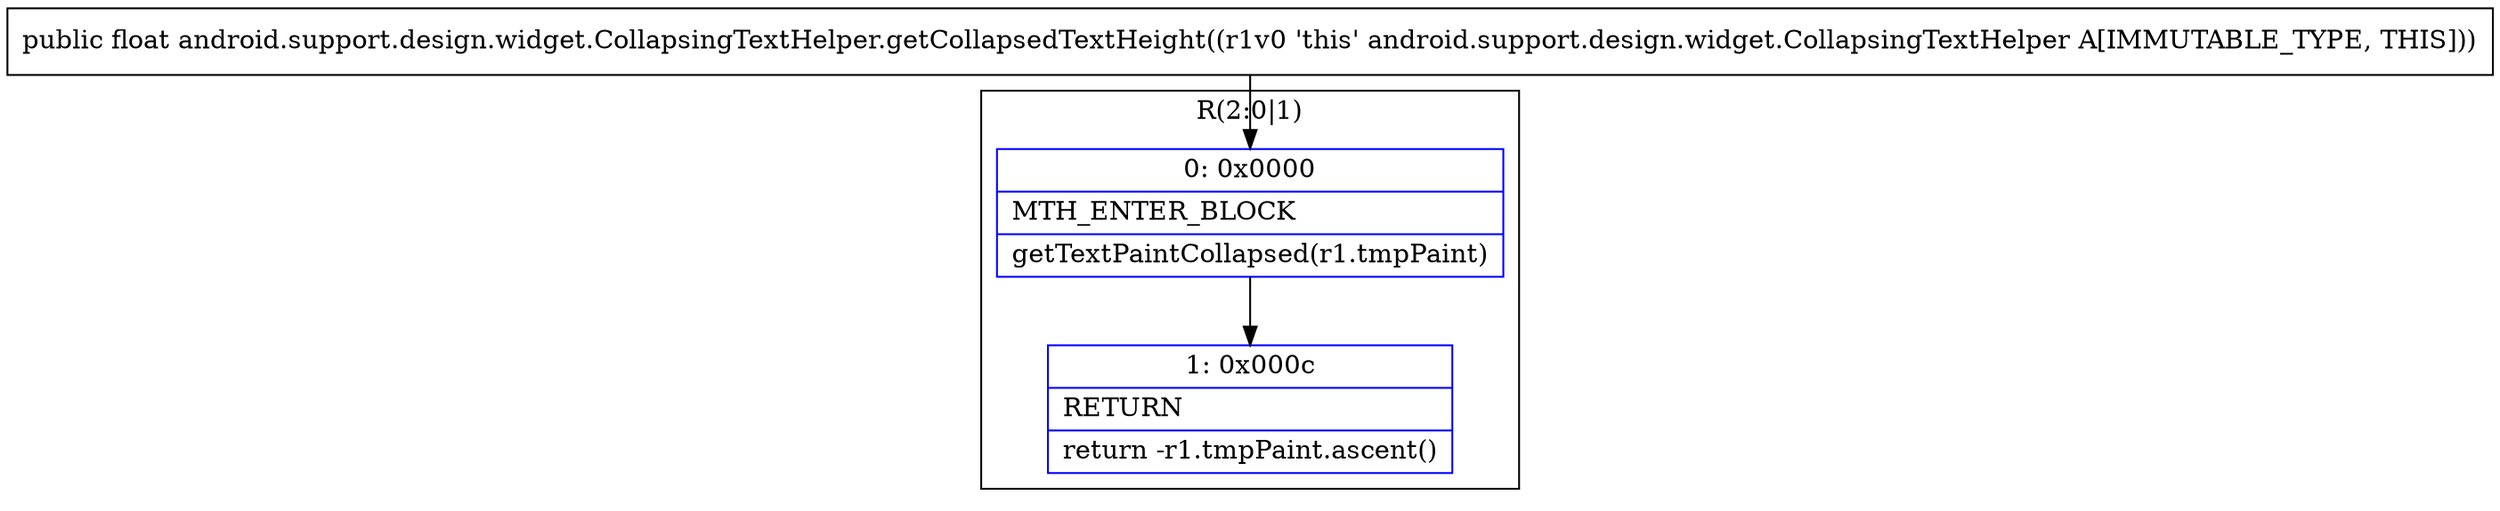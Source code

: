 digraph "CFG forandroid.support.design.widget.CollapsingTextHelper.getCollapsedTextHeight()F" {
subgraph cluster_Region_1643867812 {
label = "R(2:0|1)";
node [shape=record,color=blue];
Node_0 [shape=record,label="{0\:\ 0x0000|MTH_ENTER_BLOCK\l|getTextPaintCollapsed(r1.tmpPaint)\l}"];
Node_1 [shape=record,label="{1\:\ 0x000c|RETURN\l|return \-r1.tmpPaint.ascent()\l}"];
}
MethodNode[shape=record,label="{public float android.support.design.widget.CollapsingTextHelper.getCollapsedTextHeight((r1v0 'this' android.support.design.widget.CollapsingTextHelper A[IMMUTABLE_TYPE, THIS])) }"];
MethodNode -> Node_0;
Node_0 -> Node_1;
}

